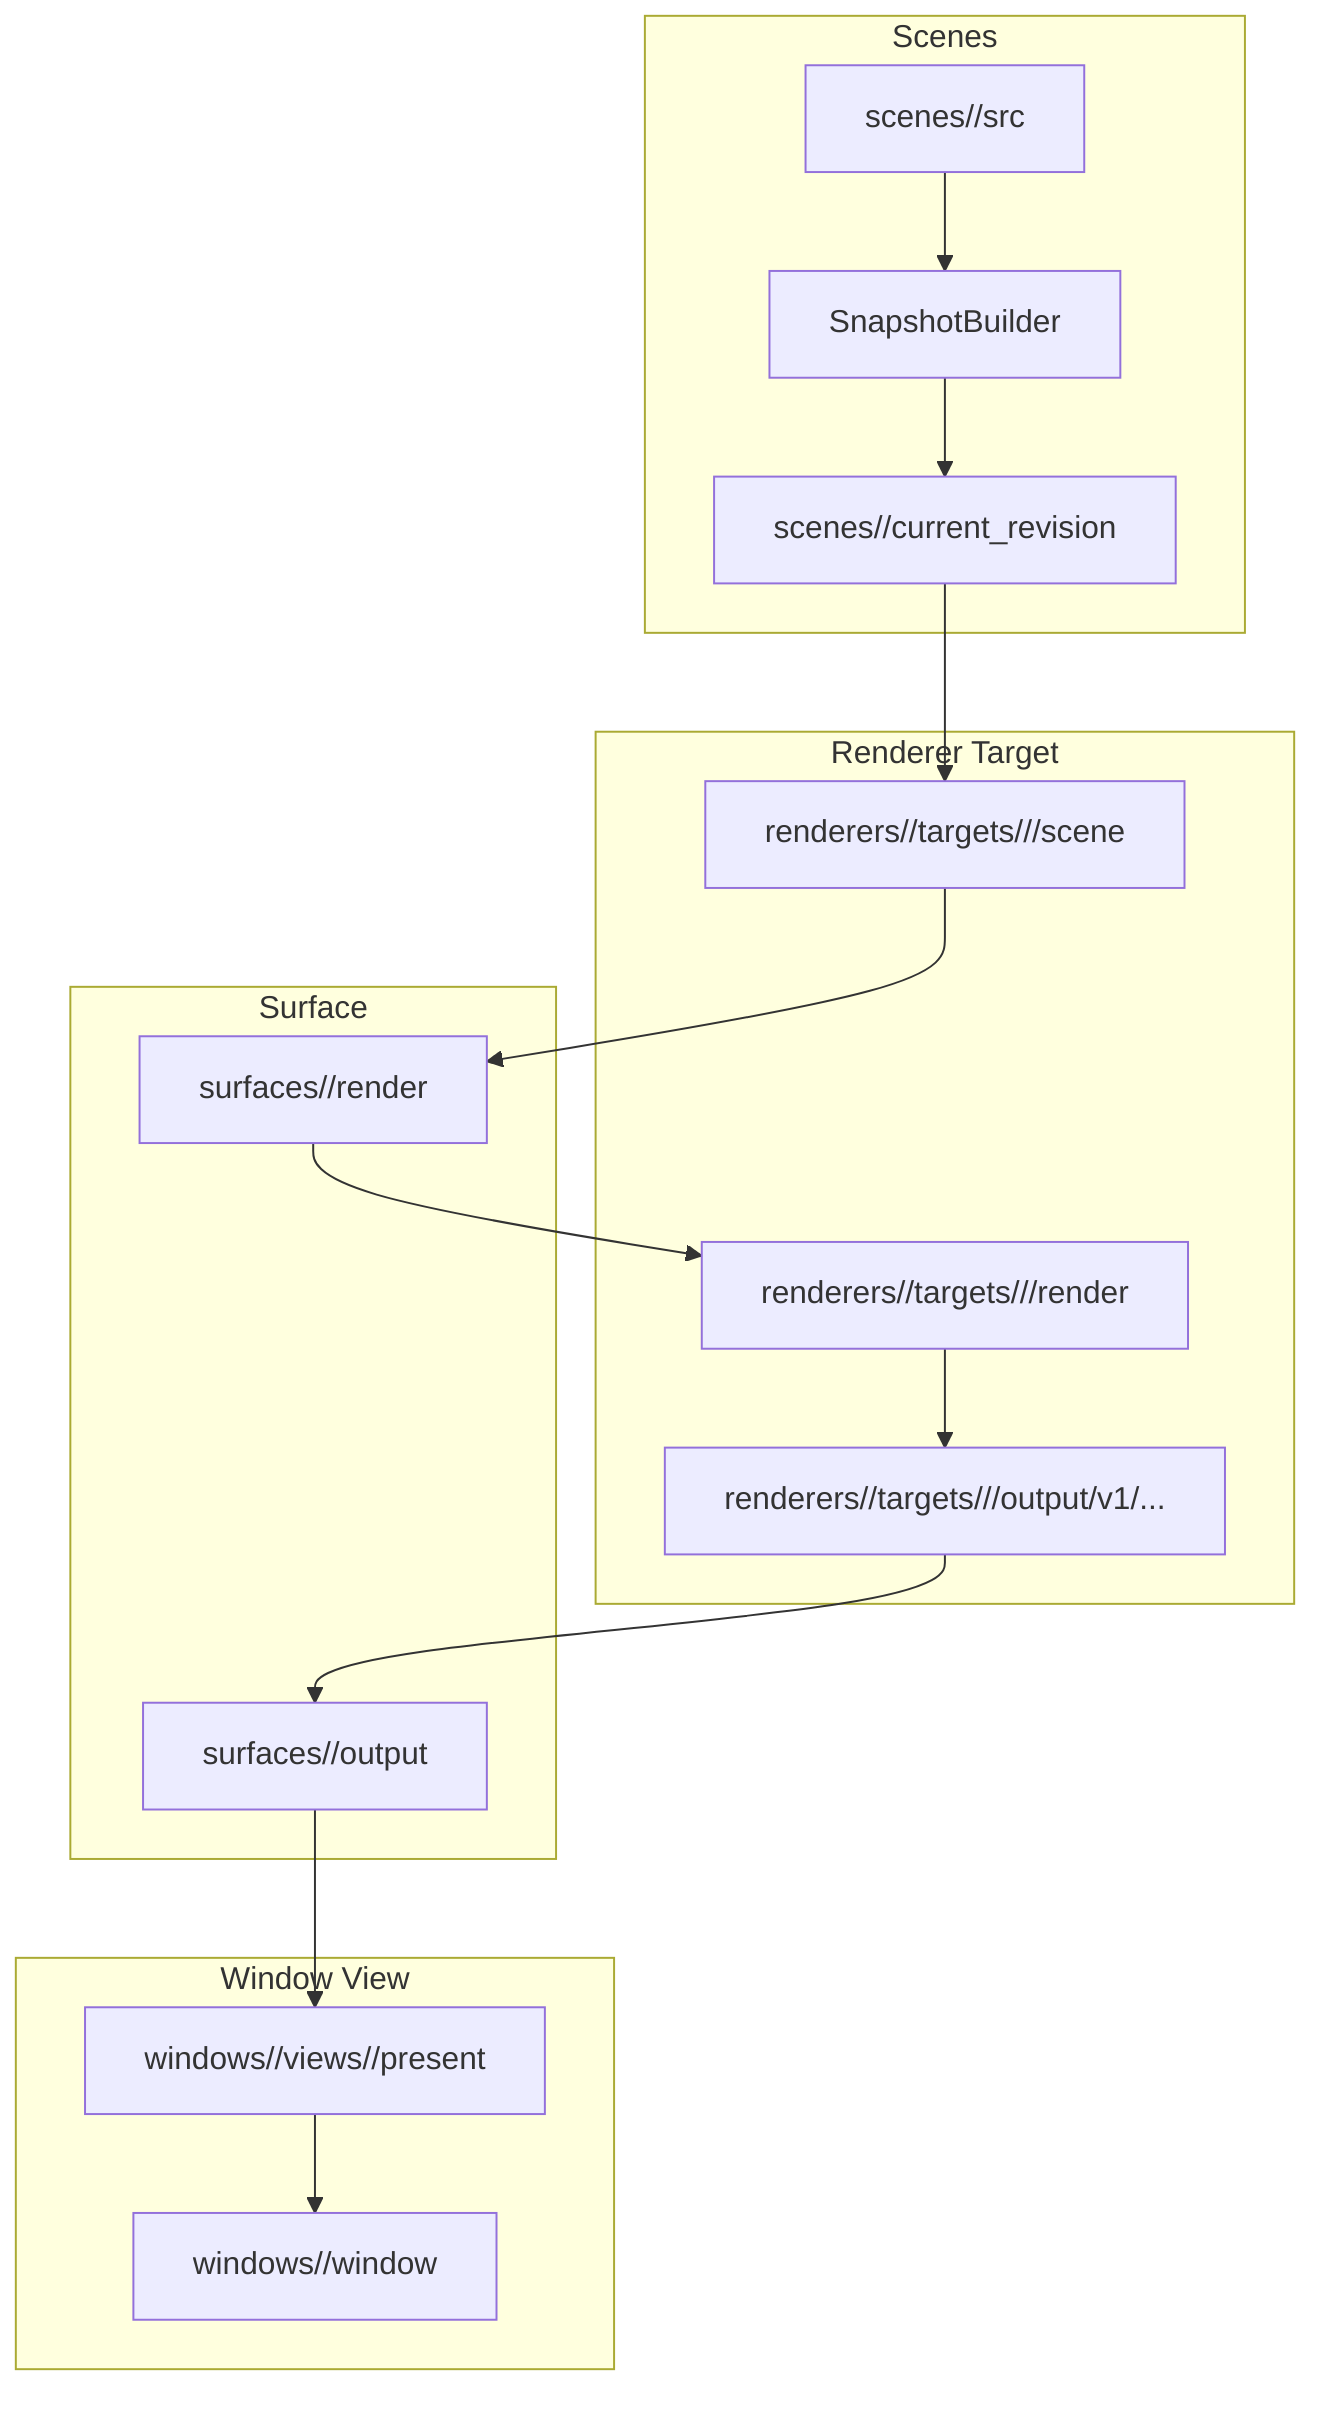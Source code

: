 %% PathSpace UI rendering data flow
%% Maintainers: update alongside docs/AI_ARCHITECTURE.md (UI & Rendering)
flowchart TD
    subgraph Scenes
        A[scenes/<scene-id>/src]
        B[SnapshotBuilder]
        C[scenes/<scene-id>/current_revision]
        A --> B
        B --> C
    end

    subgraph Renderer Target
        D[renderers/<renderer-id>/targets/<kind>/<name>/scene]
        E[renderers/<renderer-id>/targets/<kind>/<name>/render]
        F[renderers/<renderer-id>/targets/<kind>/<name>/output/v1/...]
        C --> D
        E --> F
    end

    subgraph Surface
        G[surfaces/<surface-id>/render]
        H[surfaces/<surface-id>/output]
        D --> G
        G --> E
        F --> H
    end

    subgraph Window View
        I[windows/<window-id>/views/<view-id>/present]
        J[windows/<window-id>/window]
        H --> I
        I --> J
    end